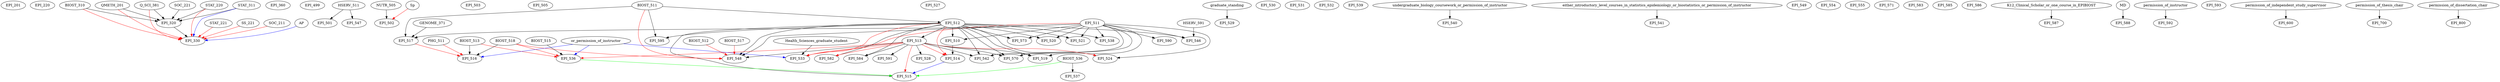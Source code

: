 digraph G {
    EPI_201;
    EPI_220;
    edge [color=black];
    BIOST_310 -> EPI_320;
    QMETH_201 -> EPI_320;
    Q_SCI_381 -> EPI_320;
    STAT_220 -> EPI_320;
    SOC_221 -> EPI_320;
    STAT_311 -> EPI_320;
    edge [color=black];
    EPI_320 -> EPI_330;
    edge [color=red];
    BIOST_310 -> EPI_330;
    QMETH_201 -> EPI_330;
    Q_SCI_381 -> EPI_330;
    STAT_220 -> EPI_330;
    STAT_221 -> EPI_330;
    SS_221 -> EPI_330;
    SOC_211 -> EPI_330;
    edge [color=blue];
    STAT_311 -> EPI_330;
    AP -> EPI_330;
    EPI_360;
    EPI_499;
    edge [color=black];
    HSERV_511 -> EPI_501;
    edge [color=black];
    NUTR_505 -> EPI_502;
    edge [color=red];
    Sp -> EPI_502;
    EPI_503;
    EPI_505;
    edge [color=black];
    EPI_511 -> EPI_510;
    EPI_512 -> EPI_510;
    EPI_511;
    edge [color=black];
    BIOST_511 -> EPI_512;
    edge [color=black];
    EPI_512 -> EPI_513;
    edge [color=black];
    EPI_510 -> EPI_514;
    edge [color=red];
    EPI_512 -> EPI_514;
    EPI_513 -> EPI_514;
    edge [color=black];
    EPI_512 -> EPI_515;
    edge [color=red];
    EPI_513 -> EPI_515;
    edge [color=blue];
    EPI_514 -> EPI_515;
    edge [color=green];
    EPI_536 -> EPI_515;
    BIOST_536 -> EPI_515;
    edge [color=black];
    BIOST_513 -> EPI_516;
    BIOST_518 -> EPI_516;
    edge [color=red];
    PHG_511 -> EPI_516;
    EPI_517 -> EPI_516;
    edge [color=blue];
    or_permission_of_instructor -> EPI_516;
    edge [color=black];
    EPI_511 -> EPI_517;
    BIOST_511 -> EPI_517;
    GENOME_371 -> EPI_517;
    edge [color=black];
    EPI_511 -> EPI_519;
    EPI_512 -> EPI_519;
    EPI_513 -> EPI_519;
    edge [color=black];
    EPI_511 -> EPI_520;
    EPI_512 -> EPI_520;
    edge [color=black];
    EPI_511 -> EPI_521;
    EPI_512 -> EPI_521;
    edge [color=black];
    EPI_511 -> EPI_524;
    EPI_512 -> EPI_524;
    edge [color=red];
    EPI_513 -> EPI_524;
    EPI_527;
    edge [color=black];
    EPI_513 -> EPI_528;
    edge [color=black];
    graduate_standing -> EPI_529;
    EPI_530;
    EPI_531;
    EPI_532;
    edge [color=black];
    Health_Sciences_graduate_student -> EPI_533;
    edge [color=red];
    EPI_511 -> EPI_533;
    EPI_512 -> EPI_533;
    EPI_513 -> EPI_533;
    edge [color=blue];
    or_permission_of_instructor -> EPI_533;
    edge [color=black];
    BIOST_515 -> EPI_536;
    edge [color=red];
    EPI_513 -> EPI_536;
    BIOST_513 -> EPI_536;
    BIOST_518 -> EPI_536;
    edge [color=blue];
    or_permission_of_instructor -> EPI_536;
    edge [color=black];
    BIOST_536 -> EPI_537;
    edge [color=black];
    EPI_511 -> EPI_538;
    EPI_512 -> EPI_538;
    EPI_539;
    edge [color=black];
    undergraduate_biology_coursework_or_permission_of_instructor -> EPI_540;
    edge [color=black];
    either_introductory_level_courses_in_statistics_epidemiology_or_biostatistics_or_permission_of_instructor -> EPI_541;
    edge [color=black];
    EPI_511 -> EPI_542;
    EPI_512 -> EPI_542;
    EPI_513 -> EPI_542;
    edge [color=black];
    EPI_511 -> EPI_546;
    EPI_512 -> EPI_546;
    HSERV_591 -> EPI_546;
    edge [color=black];
    HSERV_511 -> EPI_547;
    edge [color=black];
    EPI_511 -> EPI_548;
    EPI_512 -> EPI_548;
    EPI_513 -> EPI_548;
    edge [color=red];
    BIOST_511 -> EPI_548;
    BIOST_512 -> EPI_548;
    BIOST_517 -> EPI_548;
    BIOST_518 -> EPI_548;
    EPI_549;
    EPI_554;
    EPI_555;
    edge [color=black];
    EPI_511 -> EPI_570;
    EPI_512 -> EPI_570;
    EPI_513 -> EPI_570;
    EPI_571;
    edge [color=black];
    EPI_511 -> EPI_573;
    EPI_512 -> EPI_573;
    edge [color=black];
    EPI_512 -> EPI_582;
    edge [color=red];
    EPI_513 -> EPI_582;
    EPI_583;
    edge [color=black];
    EPI_512 -> EPI_584;
    EPI_513 -> EPI_584;
    EPI_585;
    EPI_586;
    edge [color=black];
    K12_Clinical_Scholar_or_one_course_in_EPIBIOST -> EPI_587;
    edge [color=black];
    MD -> EPI_588;
    edge [color=black];
    EPI_511 -> EPI_590;
    edge [color=black];
    EPI_513 -> EPI_591;
    edge [color=black];
    permission_of_instructor -> EPI_592;
    EPI_593;
    edge [color=black];
    EPI_512 -> EPI_595;
    BIOST_511 -> EPI_595;
    edge [color=black];
    permission_of_independent_study_supervisor -> EPI_600;
    edge [color=black];
    permission_of_thesis_chair -> EPI_700;
    edge [color=black];
    permission_of_dissertation_chair -> EPI_800;
}
